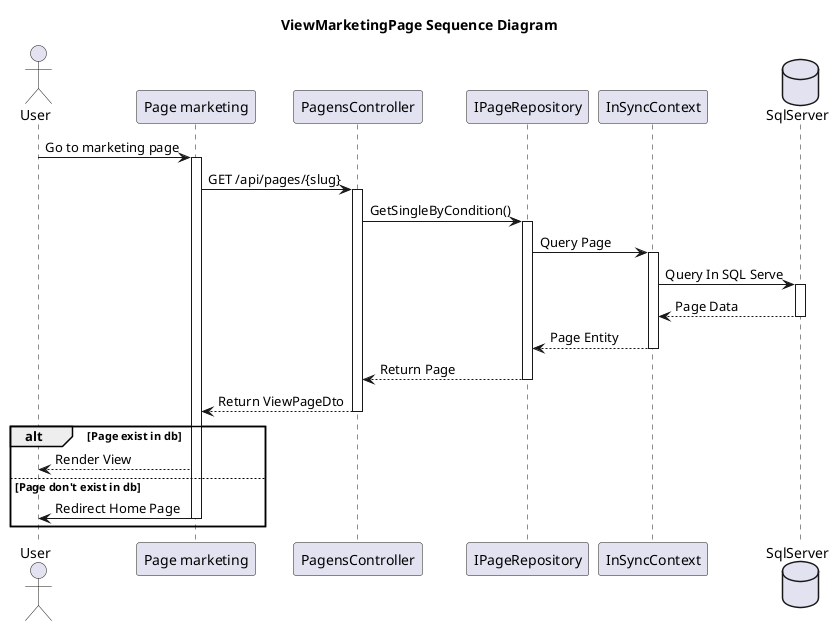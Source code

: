 @startuml ViewMarketingPageSequenceDiagram
skinparam classAttributeIconSize 0
Title ViewMarketingPage Sequence Diagram
'Character	Visibility
'-			private
'#			protected
'~			package private
'+			public

'Extension	<|--	Quan hệ mở rộng từ (là extends hoặc implements nhưng ko có annotations trong code)
'Composition	*--	 Quan hệ gắn kết chặt chẽ : part - of
'Aggregation	o--	Quan hệ liên kết giữa hai thực thể : use, has

' Include các file vào trong file để sử dụng'
    actor "User" as U
    participant "Page marketing" as Pmk
    participant "PagensController" as PageController
    participant "IPageRepository" as IPageRepo
    participant "InSyncContext" as ISContext
    database "SqlServer" as Db

    
        U -> Pmk :  Go to marketing page
        activate Pmk

        Pmk -> PageController : GET /api/pages/{slug}
        activate PageController
        PageController -> IPageRepo : GetSingleByCondition()
        activate IPageRepo
        IPageRepo -> ISContext : Query Page
        activate ISContext
        ISContext -> Db : Query In SQL Serve
        activate Db
        Db --> ISContext : Page Data
        deactivate Db
        ISContext --> IPageRepo : Page Entity
        deactivate ISContext
        IPageRepo --> PageController : Return Page 
        deactivate IPageRepo
        PageController --> Pmk : Return ViewPageDto
        deactivate PageController
        ' Chiều trả về từ SQL Server đến User
        alt Page exist in db 
            Pmk --> U : Render View
        else Page don't exist in db
            Pmk -> U : Redirect Home Page
            deactivate Pmk
        end

@enduml